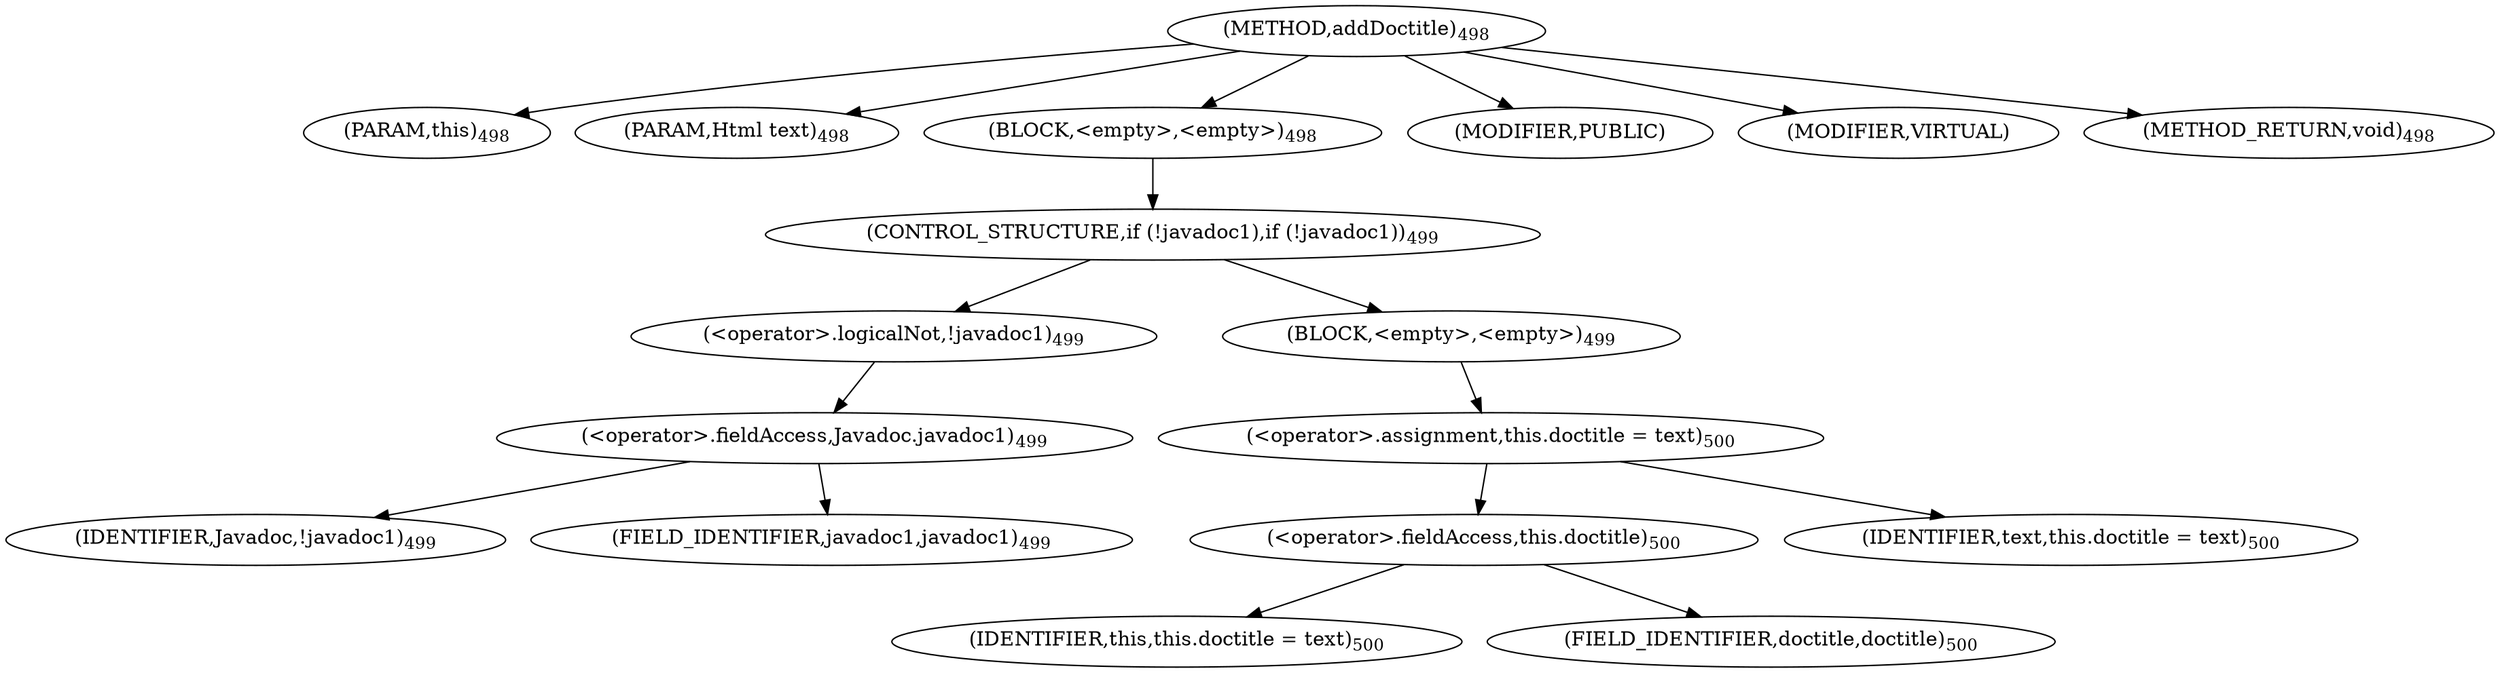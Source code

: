 digraph "addDoctitle" {  
"1620" [label = <(METHOD,addDoctitle)<SUB>498</SUB>> ]
"1621" [label = <(PARAM,this)<SUB>498</SUB>> ]
"1622" [label = <(PARAM,Html text)<SUB>498</SUB>> ]
"1623" [label = <(BLOCK,&lt;empty&gt;,&lt;empty&gt;)<SUB>498</SUB>> ]
"1624" [label = <(CONTROL_STRUCTURE,if (!javadoc1),if (!javadoc1))<SUB>499</SUB>> ]
"1625" [label = <(&lt;operator&gt;.logicalNot,!javadoc1)<SUB>499</SUB>> ]
"1626" [label = <(&lt;operator&gt;.fieldAccess,Javadoc.javadoc1)<SUB>499</SUB>> ]
"1627" [label = <(IDENTIFIER,Javadoc,!javadoc1)<SUB>499</SUB>> ]
"1628" [label = <(FIELD_IDENTIFIER,javadoc1,javadoc1)<SUB>499</SUB>> ]
"1629" [label = <(BLOCK,&lt;empty&gt;,&lt;empty&gt;)<SUB>499</SUB>> ]
"1630" [label = <(&lt;operator&gt;.assignment,this.doctitle = text)<SUB>500</SUB>> ]
"1631" [label = <(&lt;operator&gt;.fieldAccess,this.doctitle)<SUB>500</SUB>> ]
"1632" [label = <(IDENTIFIER,this,this.doctitle = text)<SUB>500</SUB>> ]
"1633" [label = <(FIELD_IDENTIFIER,doctitle,doctitle)<SUB>500</SUB>> ]
"1634" [label = <(IDENTIFIER,text,this.doctitle = text)<SUB>500</SUB>> ]
"1635" [label = <(MODIFIER,PUBLIC)> ]
"1636" [label = <(MODIFIER,VIRTUAL)> ]
"1637" [label = <(METHOD_RETURN,void)<SUB>498</SUB>> ]
  "1620" -> "1621" 
  "1620" -> "1622" 
  "1620" -> "1623" 
  "1620" -> "1635" 
  "1620" -> "1636" 
  "1620" -> "1637" 
  "1623" -> "1624" 
  "1624" -> "1625" 
  "1624" -> "1629" 
  "1625" -> "1626" 
  "1626" -> "1627" 
  "1626" -> "1628" 
  "1629" -> "1630" 
  "1630" -> "1631" 
  "1630" -> "1634" 
  "1631" -> "1632" 
  "1631" -> "1633" 
}
